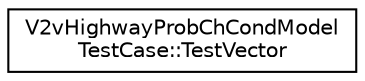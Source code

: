 digraph "Graphical Class Hierarchy"
{
 // LATEX_PDF_SIZE
  edge [fontname="Helvetica",fontsize="10",labelfontname="Helvetica",labelfontsize="10"];
  node [fontname="Helvetica",fontsize="10",shape=record];
  rankdir="LR";
  Node0 [label="V2vHighwayProbChCondModel\lTestCase::TestVector",height=0.2,width=0.4,color="black", fillcolor="white", style="filled",URL="$struct_v2v_highway_prob_ch_cond_model_test_case_1_1_test_vector.html",tooltip="Struct containing the parameters for each test."];
}
